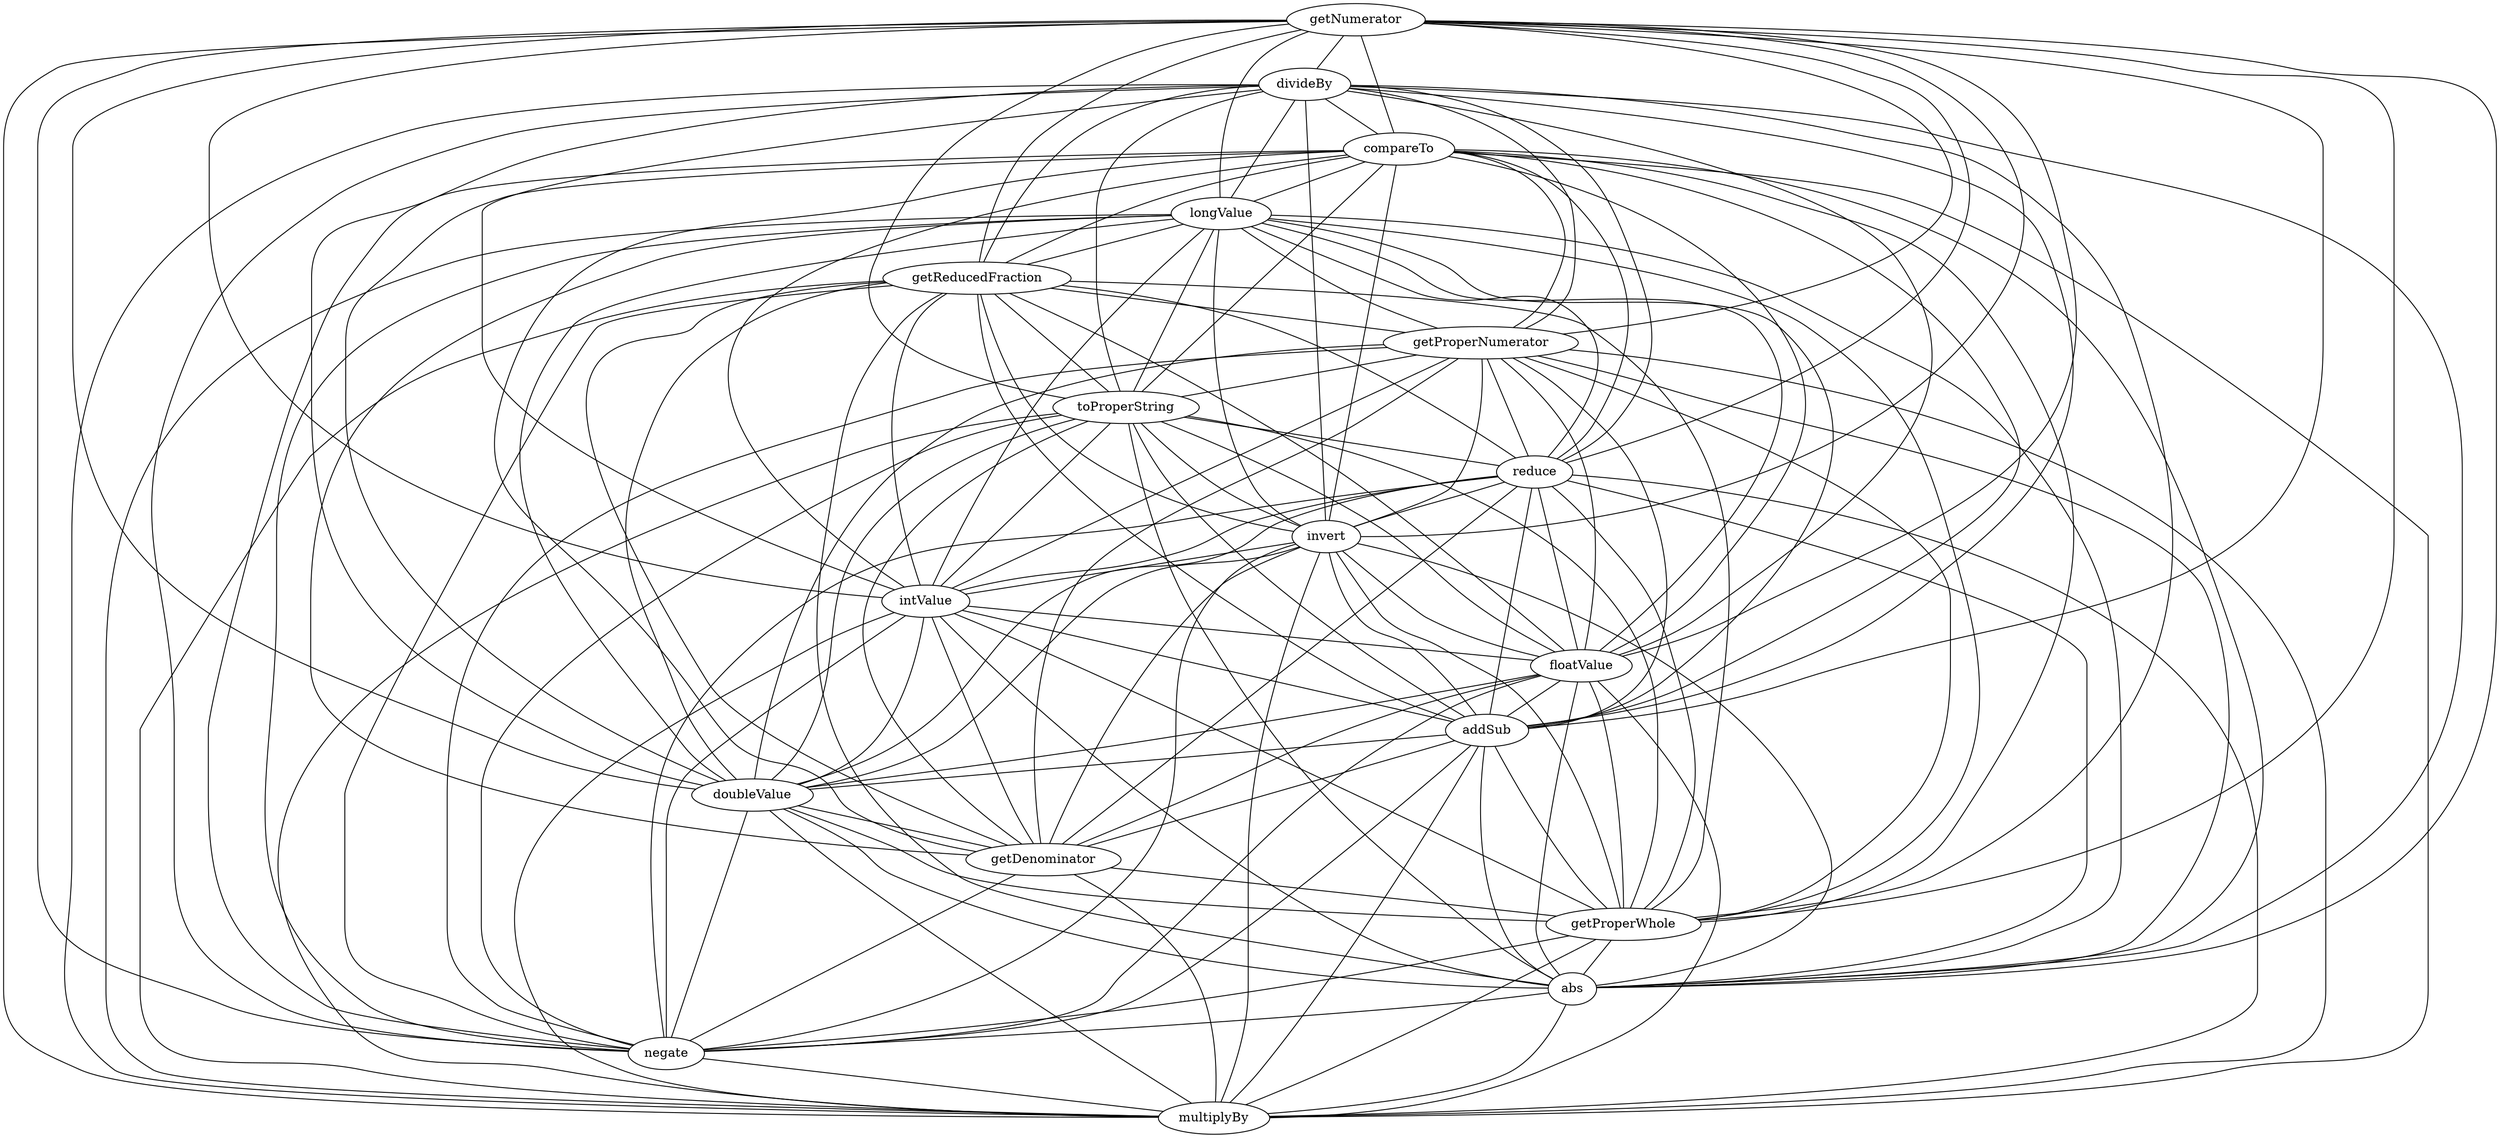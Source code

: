 strict graph ip_map {
getNumerator--reduce;
getNumerator--invert;
getNumerator--divideBy;
getNumerator--intValue;
getNumerator--floatValue;
getNumerator--addSub;
getNumerator--compareTo;
getNumerator--doubleValue;
getNumerator--longValue;
getNumerator--getReducedFraction;
getNumerator--getProperNumerator;
getNumerator--getProperWhole;
getNumerator--abs;
getNumerator--toProperString;
getNumerator--negate;
getNumerator--multiplyBy;
divideBy--reduce;
divideBy--invert;
divideBy--intValue;
divideBy--floatValue;
divideBy--addSub;
divideBy--compareTo;
divideBy--doubleValue;
divideBy--longValue;
divideBy--getReducedFraction;
divideBy--getProperNumerator;
divideBy--getProperWhole;
divideBy--abs;
divideBy--toProperString;
divideBy--negate;
divideBy--multiplyBy;
compareTo--reduce;
compareTo--invert;
compareTo--intValue;
compareTo--floatValue;
compareTo--addSub;
compareTo--doubleValue;
compareTo--longValue;
compareTo--getReducedFraction;
compareTo--getDenominator;
compareTo--getProperNumerator;
compareTo--getProperWhole;
compareTo--abs;
compareTo--toProperString;
compareTo--negate;
compareTo--multiplyBy;
longValue--reduce;
longValue--invert;
longValue--intValue;
longValue--floatValue;
longValue--addSub;
longValue--doubleValue;
longValue--getReducedFraction;
longValue--getDenominator;
longValue--getProperNumerator;
longValue--getProperWhole;
longValue--abs;
longValue--toProperString;
longValue--negate;
longValue--multiplyBy;
getReducedFraction--reduce;
getReducedFraction--invert;
getReducedFraction--intValue;
getReducedFraction--floatValue;
getReducedFraction--addSub;
getReducedFraction--doubleValue;
getReducedFraction--getDenominator;
getReducedFraction--getProperNumerator;
getReducedFraction--getProperWhole;
getReducedFraction--abs;
getReducedFraction--toProperString;
getReducedFraction--negate;
getReducedFraction--multiplyBy;
getProperNumerator--reduce;
getProperNumerator--getProperWhole;
getProperNumerator--abs;
getProperNumerator--invert;
getProperNumerator--toProperString;
getProperNumerator--intValue;
getProperNumerator--negate;
getProperNumerator--floatValue;
getProperNumerator--addSub;
getProperNumerator--doubleValue;
getProperNumerator--multiplyBy;
getProperNumerator--getDenominator;
toProperString--reduce;
toProperString--getProperWhole;
toProperString--abs;
toProperString--invert;
toProperString--intValue;
toProperString--negate;
toProperString--floatValue;
toProperString--addSub;
toProperString--doubleValue;
toProperString--multiplyBy;
toProperString--getDenominator;
reduce--getProperWhole;
reduce--abs;
reduce--invert;
reduce--intValue;
reduce--negate;
reduce--floatValue;
reduce--addSub;
reduce--doubleValue;
reduce--multiplyBy;
reduce--getDenominator;
invert--getProperWhole;
invert--abs;
invert--intValue;
invert--negate;
invert--floatValue;
invert--addSub;
invert--doubleValue;
invert--multiplyBy;
invert--getDenominator;
intValue--getProperWhole;
intValue--abs;
intValue--negate;
intValue--floatValue;
intValue--addSub;
intValue--doubleValue;
intValue--multiplyBy;
intValue--getDenominator;
floatValue--getProperWhole;
floatValue--abs;
floatValue--negate;
floatValue--addSub;
floatValue--doubleValue;
floatValue--multiplyBy;
floatValue--getDenominator;
addSub--getProperWhole;
addSub--abs;
addSub--negate;
addSub--doubleValue;
addSub--multiplyBy;
addSub--getDenominator;
doubleValue--getProperWhole;
doubleValue--abs;
doubleValue--negate;
doubleValue--multiplyBy;
doubleValue--getDenominator;
getDenominator--getProperWhole;
getDenominator--negate;
getDenominator--multiplyBy;
getProperWhole--abs;
getProperWhole--negate;
getProperWhole--multiplyBy;
abs--negate;
abs--multiplyBy;
negate--multiplyBy;
}